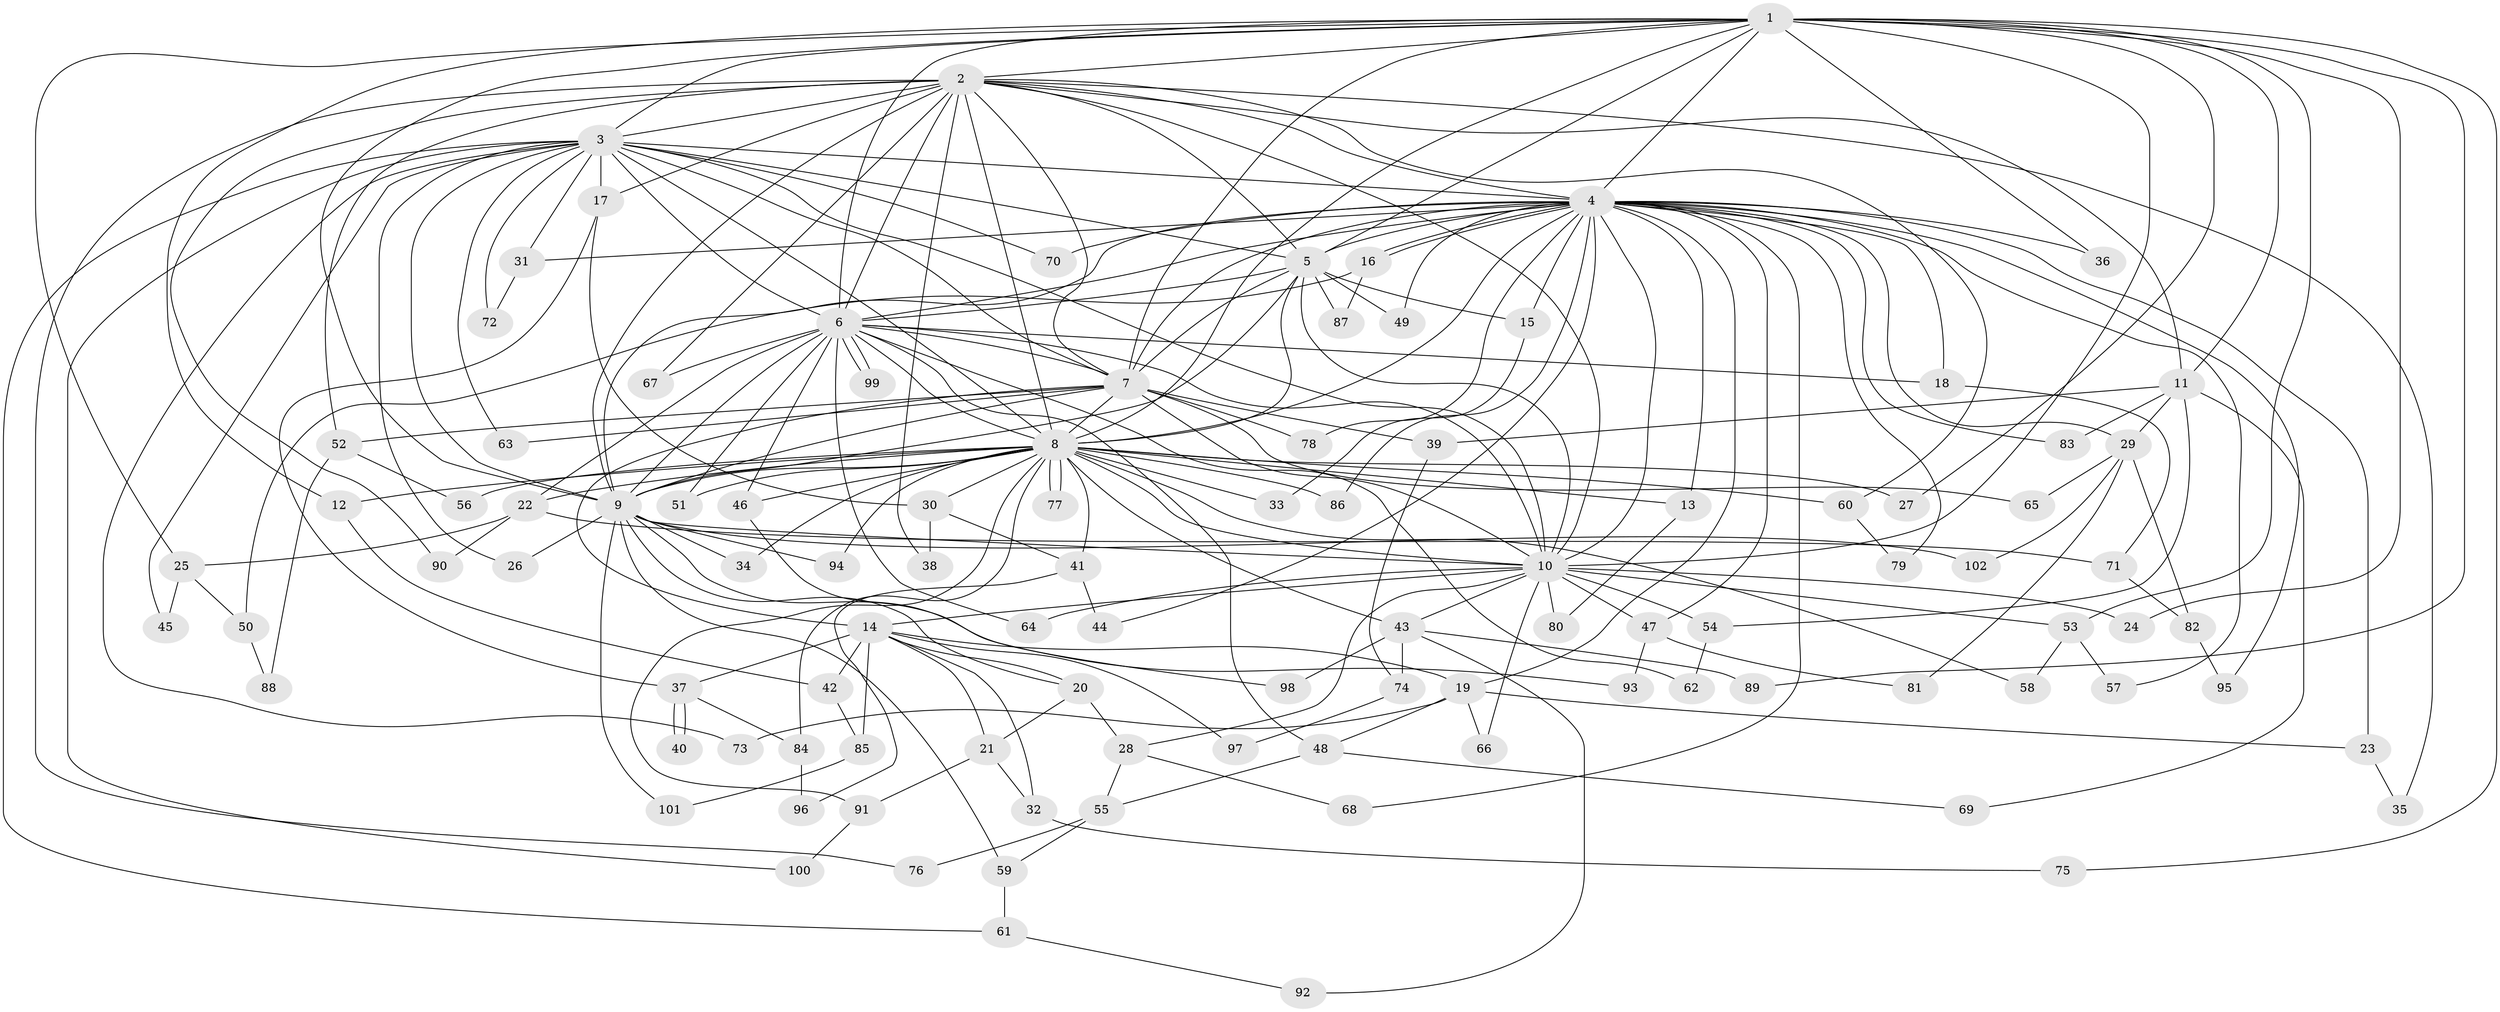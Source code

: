 // coarse degree distribution, {20: 0.0273972602739726, 16: 0.0136986301369863, 30: 0.0136986301369863, 10: 0.0136986301369863, 15: 0.0273972602739726, 27: 0.0136986301369863, 17: 0.0136986301369863, 3: 0.2191780821917808, 9: 0.0136986301369863, 4: 0.1095890410958904, 6: 0.0684931506849315, 2: 0.4520547945205479, 5: 0.0136986301369863}
// Generated by graph-tools (version 1.1) at 2025/41/03/06/25 10:41:34]
// undirected, 102 vertices, 229 edges
graph export_dot {
graph [start="1"]
  node [color=gray90,style=filled];
  1;
  2;
  3;
  4;
  5;
  6;
  7;
  8;
  9;
  10;
  11;
  12;
  13;
  14;
  15;
  16;
  17;
  18;
  19;
  20;
  21;
  22;
  23;
  24;
  25;
  26;
  27;
  28;
  29;
  30;
  31;
  32;
  33;
  34;
  35;
  36;
  37;
  38;
  39;
  40;
  41;
  42;
  43;
  44;
  45;
  46;
  47;
  48;
  49;
  50;
  51;
  52;
  53;
  54;
  55;
  56;
  57;
  58;
  59;
  60;
  61;
  62;
  63;
  64;
  65;
  66;
  67;
  68;
  69;
  70;
  71;
  72;
  73;
  74;
  75;
  76;
  77;
  78;
  79;
  80;
  81;
  82;
  83;
  84;
  85;
  86;
  87;
  88;
  89;
  90;
  91;
  92;
  93;
  94;
  95;
  96;
  97;
  98;
  99;
  100;
  101;
  102;
  1 -- 2;
  1 -- 3;
  1 -- 4;
  1 -- 5;
  1 -- 6;
  1 -- 7;
  1 -- 8;
  1 -- 9;
  1 -- 10;
  1 -- 11;
  1 -- 12;
  1 -- 24;
  1 -- 25;
  1 -- 27;
  1 -- 36;
  1 -- 53;
  1 -- 75;
  1 -- 89;
  2 -- 3;
  2 -- 4;
  2 -- 5;
  2 -- 6;
  2 -- 7;
  2 -- 8;
  2 -- 9;
  2 -- 10;
  2 -- 11;
  2 -- 17;
  2 -- 35;
  2 -- 38;
  2 -- 52;
  2 -- 60;
  2 -- 67;
  2 -- 76;
  2 -- 90;
  3 -- 4;
  3 -- 5;
  3 -- 6;
  3 -- 7;
  3 -- 8;
  3 -- 9;
  3 -- 10;
  3 -- 17;
  3 -- 26;
  3 -- 31;
  3 -- 45;
  3 -- 61;
  3 -- 63;
  3 -- 70;
  3 -- 72;
  3 -- 73;
  3 -- 100;
  4 -- 5;
  4 -- 6;
  4 -- 7;
  4 -- 8;
  4 -- 9;
  4 -- 10;
  4 -- 13;
  4 -- 15;
  4 -- 16;
  4 -- 16;
  4 -- 18;
  4 -- 19;
  4 -- 23;
  4 -- 29;
  4 -- 31;
  4 -- 36;
  4 -- 44;
  4 -- 47;
  4 -- 49;
  4 -- 57;
  4 -- 68;
  4 -- 70;
  4 -- 78;
  4 -- 79;
  4 -- 83;
  4 -- 86;
  4 -- 95;
  5 -- 6;
  5 -- 7;
  5 -- 8;
  5 -- 9;
  5 -- 10;
  5 -- 15;
  5 -- 49;
  5 -- 87;
  6 -- 7;
  6 -- 8;
  6 -- 9;
  6 -- 10;
  6 -- 18;
  6 -- 22;
  6 -- 46;
  6 -- 48;
  6 -- 51;
  6 -- 62;
  6 -- 64;
  6 -- 67;
  6 -- 99;
  6 -- 99;
  7 -- 8;
  7 -- 9;
  7 -- 10;
  7 -- 14;
  7 -- 39;
  7 -- 52;
  7 -- 63;
  7 -- 65;
  7 -- 78;
  8 -- 9;
  8 -- 10;
  8 -- 12;
  8 -- 13;
  8 -- 22;
  8 -- 27;
  8 -- 30;
  8 -- 33;
  8 -- 34;
  8 -- 41;
  8 -- 43;
  8 -- 46;
  8 -- 51;
  8 -- 56;
  8 -- 58;
  8 -- 60;
  8 -- 77;
  8 -- 77;
  8 -- 84;
  8 -- 86;
  8 -- 91;
  8 -- 94;
  9 -- 10;
  9 -- 20;
  9 -- 26;
  9 -- 34;
  9 -- 59;
  9 -- 93;
  9 -- 94;
  9 -- 101;
  9 -- 102;
  10 -- 14;
  10 -- 24;
  10 -- 28;
  10 -- 43;
  10 -- 47;
  10 -- 53;
  10 -- 54;
  10 -- 64;
  10 -- 66;
  10 -- 80;
  11 -- 29;
  11 -- 39;
  11 -- 54;
  11 -- 69;
  11 -- 83;
  12 -- 42;
  13 -- 80;
  14 -- 19;
  14 -- 20;
  14 -- 21;
  14 -- 32;
  14 -- 37;
  14 -- 42;
  14 -- 85;
  14 -- 97;
  15 -- 33;
  16 -- 50;
  16 -- 87;
  17 -- 30;
  17 -- 37;
  18 -- 71;
  19 -- 23;
  19 -- 48;
  19 -- 66;
  19 -- 73;
  20 -- 21;
  20 -- 28;
  21 -- 32;
  21 -- 91;
  22 -- 25;
  22 -- 71;
  22 -- 90;
  23 -- 35;
  25 -- 45;
  25 -- 50;
  28 -- 55;
  28 -- 68;
  29 -- 65;
  29 -- 81;
  29 -- 82;
  29 -- 102;
  30 -- 38;
  30 -- 41;
  31 -- 72;
  32 -- 75;
  37 -- 40;
  37 -- 40;
  37 -- 84;
  39 -- 74;
  41 -- 44;
  41 -- 96;
  42 -- 85;
  43 -- 74;
  43 -- 89;
  43 -- 92;
  43 -- 98;
  46 -- 98;
  47 -- 81;
  47 -- 93;
  48 -- 55;
  48 -- 69;
  50 -- 88;
  52 -- 56;
  52 -- 88;
  53 -- 57;
  53 -- 58;
  54 -- 62;
  55 -- 59;
  55 -- 76;
  59 -- 61;
  60 -- 79;
  61 -- 92;
  71 -- 82;
  74 -- 97;
  82 -- 95;
  84 -- 96;
  85 -- 101;
  91 -- 100;
}
